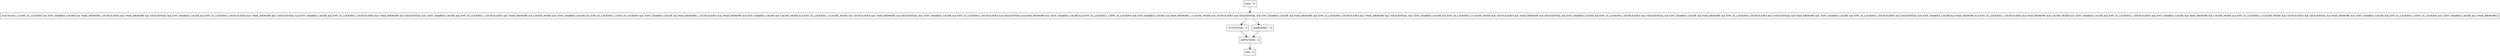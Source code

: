 digraph updateCacheUsage {
node [shape=record];
entry [label="entry - []"];
exit [label="exit - []"];
2097474302 [label="2097474302 - []"];
616162402 [label="616162402 - [(!ENV_IS_LOCKING && ENV_SHARED_CACHE && !MAX_MEMORY), (DUPLICATES && !MAX_MEMORY && SEQUENTIAL && ENV_SHARED_CACHE && ENV_IS_LOCKING), (DUPLICATES && !MAX_MEMORY && !SEQUENTIAL && ENV_SHARED_CACHE && ENV_IS_LOCKING), (DUPLICATES && !MAX_MEMORY && SEQUENTIAL && !ENV_SHARED_CACHE && ENV_IS_LOCKING), (!DUPLICATES && !MAX_MEMORY && CACHE_MODE && !ENV_SHARED_CACHE && ENV_IS_LOCKING), (!ENV_IS_LOCKING && !ENV_SHARED_CACHE && MAX_MEMORY), (!DUPLICATES && !MAX_MEMORY && ENV_SHARED_CACHE && CACHE_MODE && ENV_IS_LOCKING), (!CACHE_MODE && !DUPLICATES && !MAX_MEMORY && SEQUENTIAL && !ENV_SHARED_CACHE && ENV_IS_LOCKING), (DUPLICATES && SEQUENTIAL && MAX_MEMORY && !ENV_SHARED_CACHE && ENV_IS_LOCKING), (!ENV_IS_LOCKING && ENV_SHARED_CACHE && MAX_MEMORY), (!CACHE_MODE && !DUPLICATES && SEQUENTIAL && ENV_SHARED_CACHE && MAX_MEMORY && ENV_IS_LOCKING), (DUPLICATES && !MAX_MEMORY && !SEQUENTIAL && !ENV_SHARED_CACHE && ENV_IS_LOCKING), (!CACHE_MODE && !DUPLICATES && !MAX_MEMORY && SEQUENTIAL && ENV_SHARED_CACHE && ENV_IS_LOCKING), (DUPLICATES && !SEQUENTIAL && ENV_SHARED_CACHE && MAX_MEMORY && ENV_IS_LOCKING), (DUPLICATES && !SEQUENTIAL && MAX_MEMORY && !ENV_SHARED_CACHE && ENV_IS_LOCKING), (DUPLICATES && SEQUENTIAL && ENV_SHARED_CACHE && MAX_MEMORY && ENV_IS_LOCKING), (!DUPLICATES && MAX_MEMORY && CACHE_MODE && !ENV_SHARED_CACHE && ENV_IS_LOCKING), (!DUPLICATES && ENV_SHARED_CACHE && MAX_MEMORY && CACHE_MODE && ENV_IS_LOCKING), (!CACHE_MODE && !DUPLICATES && SEQUENTIAL && MAX_MEMORY && !ENV_SHARED_CACHE && ENV_IS_LOCKING), (!ENV_IS_LOCKING && !ENV_SHARED_CACHE && !MAX_MEMORY)]"];
1070761642 [label="1070761642 - []"];
1696593807 [label="1696593807 - []"];
entry;
exit;
entry -> 616162402;
2097474302 -> exit;
616162402 -> 1070761642;
616162402 -> 1696593807;
1070761642 -> 2097474302;
1696593807 -> 2097474302;
}
